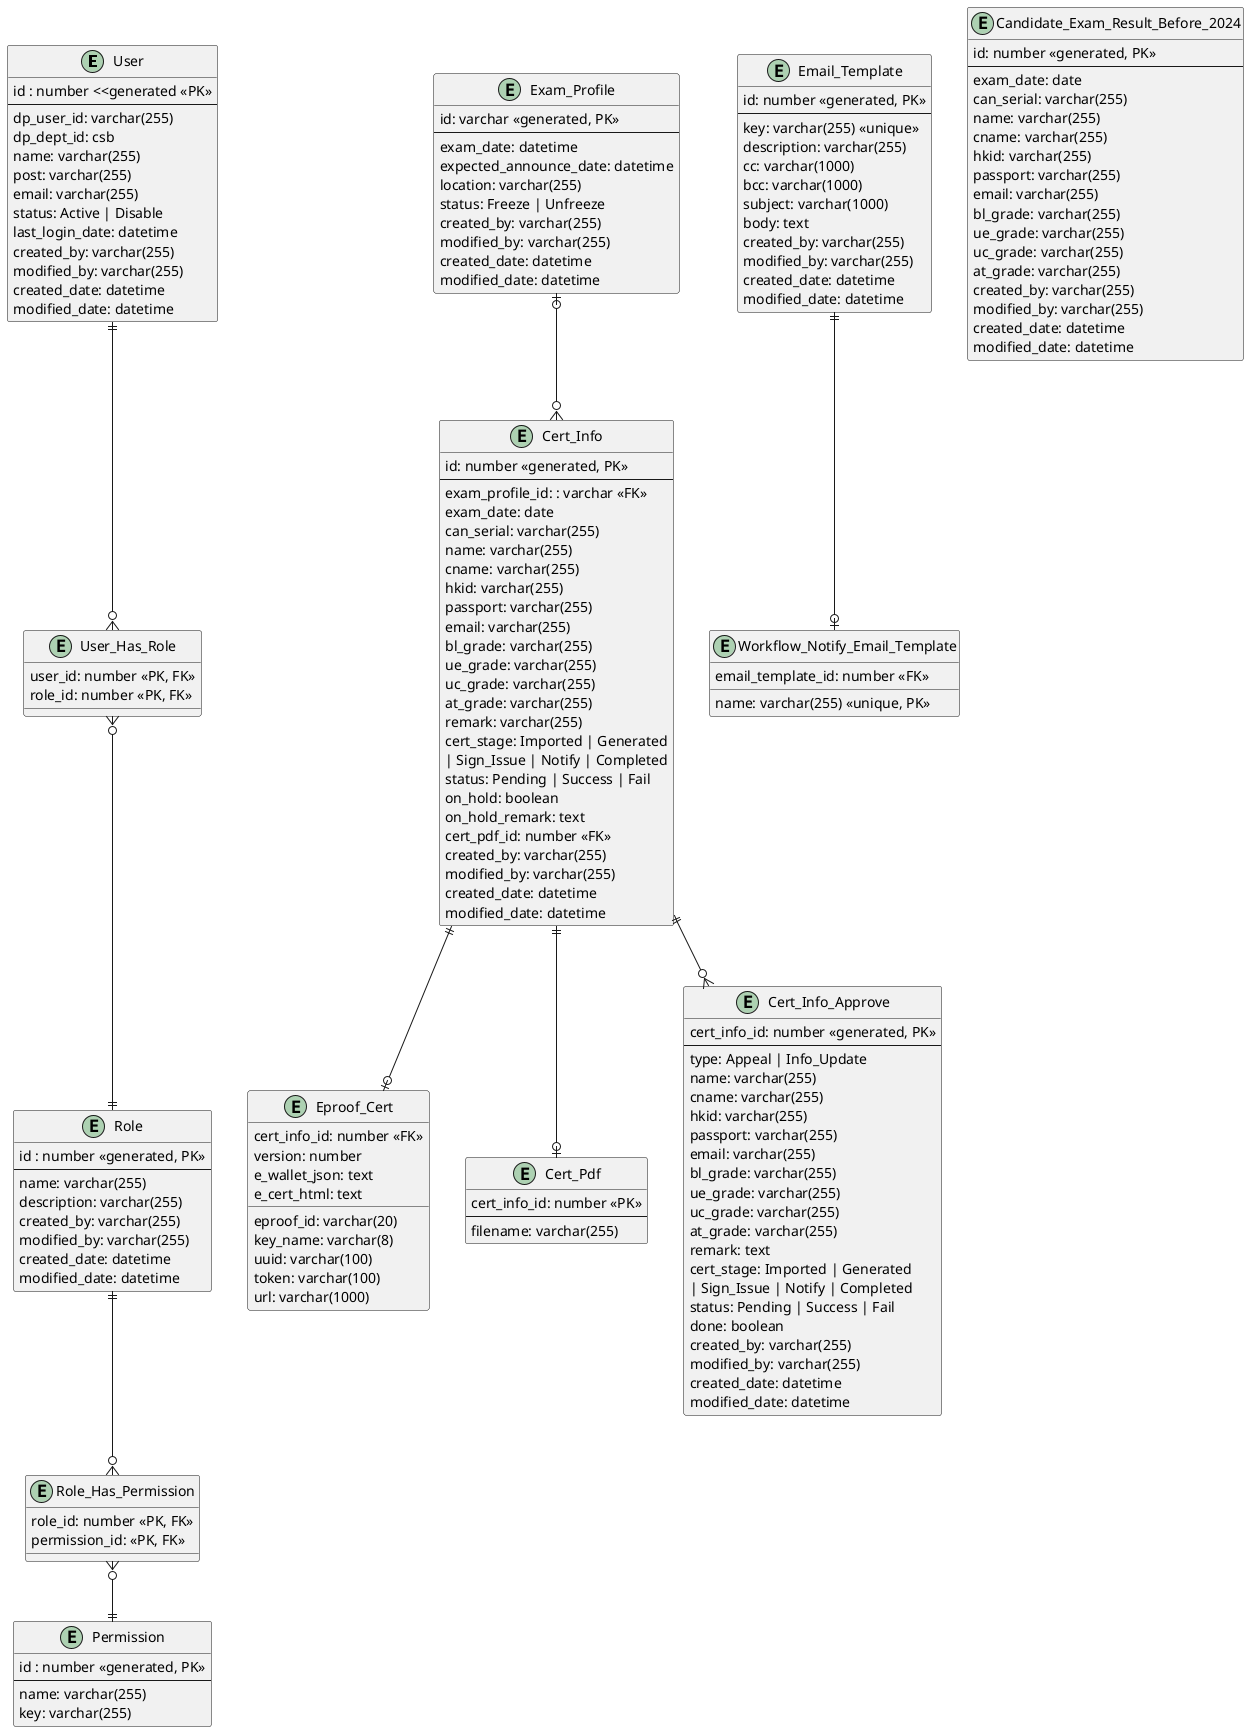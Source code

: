 @startuml

entity "User" as user {
  id : number <<generated <<PK>>
  --
  dp_user_id: varchar(255)
  dp_dept_id: csb
  name: varchar(255)
  post: varchar(255)
  email: varchar(255)
  status: Active | Disable
  last_login_date: datetime
  created_by: varchar(255)
  modified_by: varchar(255)
  created_date: datetime
  modified_date: datetime
}

entity "Role" as role {
  id : number <<generated, PK>>
  --
  name: varchar(255)
  description: varchar(255)
  created_by: varchar(255)
  modified_by: varchar(255)
  created_date: datetime
  modified_date: datetime
}

entity "Permission" as permission {
  id : number <<generated, PK>>
  --
  name: varchar(255)
  key: varchar(255)
}

entity "User_Has_Role" as user_has_role {
  user_id: number <<PK, FK>>
  role_id: number <<PK, FK>>
}

entity "Role_Has_Permission" as role_has_permission {
  role_id: number <<PK, FK>>
  permission_id: <<PK, FK>>
}

entity "Exam_Profile" as exam_profile {
  id: varchar <<generated, PK>>
  --
  exam_date: datetime
  expected_announce_date: datetime
  location: varchar(255)
  status: Freeze | Unfreeze
  created_by: varchar(255)
  modified_by: varchar(255)
  created_date: datetime
  modified_date: datetime
}

entity "Email_Template" as email_template {
  id: number <<generated, PK>>
  --
  key: varchar(255) <<unique>>
  description: varchar(255)
  cc: varchar(1000)
  bcc: varchar(1000)
  subject: varchar(1000)
  body: text
  created_by: varchar(255)
  modified_by: varchar(255)
  created_date: datetime
  modified_date: datetime
}

entity "Workflow_Notify_Email_Template" as workflow_notify_email_template {
  name: varchar(255) <<unique, PK>>
  email_template_id: number <<FK>>
}

entity "Eproof_Cert" as eproof_cert {
  cert_info_id: number <<FK>>
  eproof_id: varchar(20)
  key_name: varchar(8)
  uuid: varchar(100)
  version: number
  token: varchar(100)
  e_wallet_json: text
  e_cert_html: text
  url: varchar(1000)
}

entity "Cert_Pdf" as cert_pdf {
  cert_info_id: number <<PK>>
  --
  filename: varchar(255)
}

entity "Cert_Info" as cert_info {
  id: number <<generated, PK>>
  --
  exam_profile_id: : varchar <<FK>>
  exam_date: date
  can_serial: varchar(255)
  name: varchar(255)
  cname: varchar(255)
  hkid: varchar(255)
  passport: varchar(255)
  email: varchar(255)
  bl_grade: varchar(255)
  ue_grade: varchar(255)
  uc_grade: varchar(255)
  at_grade: varchar(255)
  remark: varchar(255)
  cert_stage: Imported | Generated\n| Sign_Issue | Notify | Completed
  status: Pending | Success | Fail
  on_hold: boolean
  on_hold_remark: text
  cert_pdf_id: number <<FK>>
  created_by: varchar(255)
  modified_by: varchar(255)
  created_date: datetime
  modified_date: datetime
}

entity "Cert_Info_Approve" as cert_info_approve {
  cert_info_id: number <<generated, PK>>
  --
  type: Appeal | Info_Update
  name: varchar(255)
  cname: varchar(255)
  hkid: varchar(255)
  passport: varchar(255)
  email: varchar(255)
  bl_grade: varchar(255)
  ue_grade: varchar(255)
  uc_grade: varchar(255)
  at_grade: varchar(255)
  remark: text
  cert_stage: Imported | Generated\n| Sign_Issue | Notify | Completed
  status: Pending | Success | Fail
  done: boolean
  created_by: varchar(255)
  modified_by: varchar(255)
  created_date: datetime
  modified_date: datetime
}

entity "Candidate_Exam_Result_Before_2024" as candidate_exam_result_before_2024 {
  id: number <<generated, PK>>
  --
  exam_date: date
  can_serial: varchar(255)
  name: varchar(255)
  cname: varchar(255)
  hkid: varchar(255)
  passport: varchar(255)
  email: varchar(255)
  bl_grade: varchar(255)
  ue_grade: varchar(255)
  uc_grade: varchar(255)
  at_grade: varchar(255)
  created_by: varchar(255)
  modified_by: varchar(255)
  created_date: datetime
  modified_date: datetime
}

user ||--o{ user_has_role
exam_profile |o--o{ cert_info

user_has_role }o--|| role
role ||--o{ role_has_permission
role_has_permission }o--|| permission
email_template ||--o| workflow_notify_email_template
cert_info ||--o{ cert_info_approve
cert_info ||--o| cert_pdf
cert_info ||--o| eproof_cert
@enduml